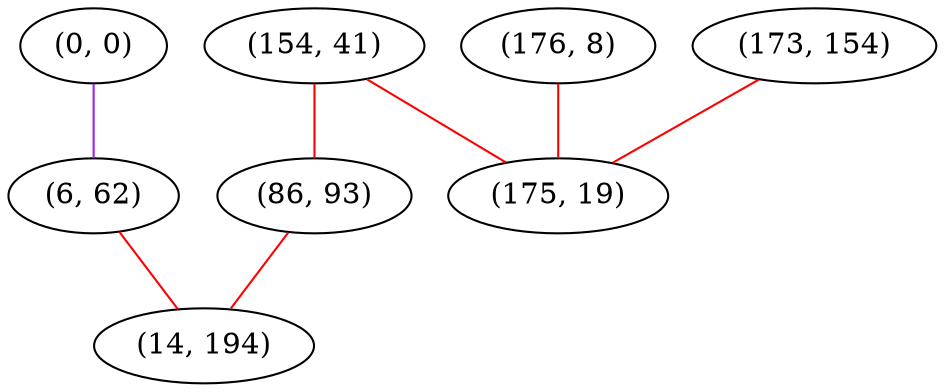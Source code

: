 graph "" {
"(0, 0)";
"(176, 8)";
"(173, 154)";
"(154, 41)";
"(6, 62)";
"(86, 93)";
"(175, 19)";
"(14, 194)";
"(0, 0)" -- "(6, 62)"  [color=purple, key=0, weight=4];
"(176, 8)" -- "(175, 19)"  [color=red, key=0, weight=1];
"(173, 154)" -- "(175, 19)"  [color=red, key=0, weight=1];
"(154, 41)" -- "(175, 19)"  [color=red, key=0, weight=1];
"(154, 41)" -- "(86, 93)"  [color=red, key=0, weight=1];
"(6, 62)" -- "(14, 194)"  [color=red, key=0, weight=1];
"(86, 93)" -- "(14, 194)"  [color=red, key=0, weight=1];
}
